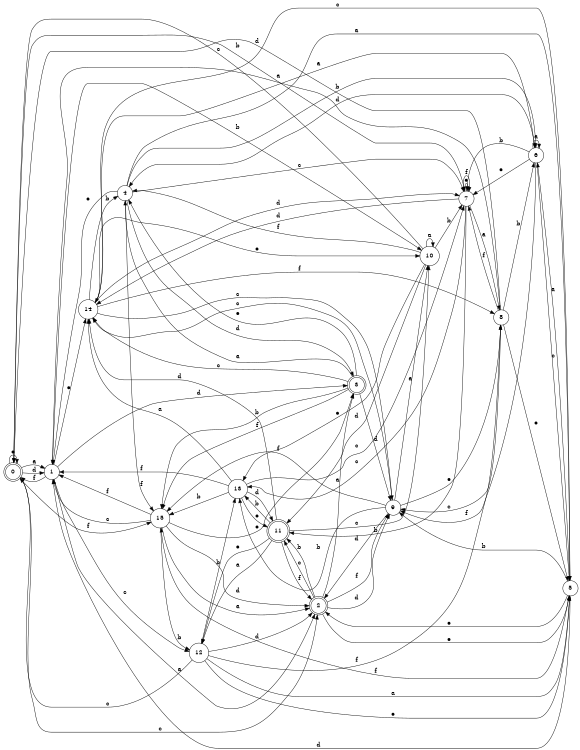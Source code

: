 digraph n13_8 {
__start0 [label="" shape="none"];

rankdir=LR;
size="8,5";

s0 [style="rounded,filled", color="black", fillcolor="white" shape="doublecircle", label="0"];
s1 [style="filled", color="black", fillcolor="white" shape="circle", label="1"];
s2 [style="rounded,filled", color="black", fillcolor="white" shape="doublecircle", label="2"];
s3 [style="rounded,filled", color="black", fillcolor="white" shape="doublecircle", label="3"];
s4 [style="filled", color="black", fillcolor="white" shape="circle", label="4"];
s5 [style="filled", color="black", fillcolor="white" shape="circle", label="5"];
s6 [style="filled", color="black", fillcolor="white" shape="circle", label="6"];
s7 [style="filled", color="black", fillcolor="white" shape="circle", label="7"];
s8 [style="filled", color="black", fillcolor="white" shape="circle", label="8"];
s9 [style="filled", color="black", fillcolor="white" shape="circle", label="9"];
s10 [style="filled", color="black", fillcolor="white" shape="circle", label="10"];
s11 [style="rounded,filled", color="black", fillcolor="white" shape="doublecircle", label="11"];
s12 [style="filled", color="black", fillcolor="white" shape="circle", label="12"];
s13 [style="filled", color="black", fillcolor="white" shape="circle", label="13"];
s14 [style="filled", color="black", fillcolor="white" shape="circle", label="14"];
s15 [style="filled", color="black", fillcolor="white" shape="circle", label="15"];
s0 -> s1 [label="a"];
s0 -> s7 [label="b"];
s0 -> s2 [label="c"];
s0 -> s1 [label="d"];
s0 -> s0 [label="e"];
s0 -> s15 [label="f"];
s1 -> s2 [label="a"];
s1 -> s10 [label="b"];
s1 -> s12 [label="c"];
s1 -> s3 [label="d"];
s1 -> s14 [label="e"];
s1 -> s0 [label="f"];
s2 -> s3 [label="a"];
s2 -> s11 [label="b"];
s2 -> s11 [label="c"];
s2 -> s9 [label="d"];
s2 -> s5 [label="e"];
s2 -> s9 [label="f"];
s3 -> s4 [label="a"];
s3 -> s15 [label="b"];
s3 -> s14 [label="c"];
s3 -> s9 [label="d"];
s3 -> s4 [label="e"];
s3 -> s15 [label="f"];
s4 -> s5 [label="a"];
s4 -> s6 [label="b"];
s4 -> s7 [label="c"];
s4 -> s3 [label="d"];
s4 -> s1 [label="e"];
s4 -> s15 [label="f"];
s5 -> s6 [label="a"];
s5 -> s9 [label="b"];
s5 -> s14 [label="c"];
s5 -> s1 [label="d"];
s5 -> s2 [label="e"];
s5 -> s15 [label="f"];
s6 -> s6 [label="a"];
s6 -> s7 [label="b"];
s6 -> s5 [label="c"];
s6 -> s4 [label="d"];
s6 -> s7 [label="e"];
s6 -> s9 [label="f"];
s7 -> s8 [label="a"];
s7 -> s11 [label="b"];
s7 -> s13 [label="c"];
s7 -> s14 [label="d"];
s7 -> s7 [label="e"];
s7 -> s7 [label="f"];
s8 -> s1 [label="a"];
s8 -> s6 [label="b"];
s8 -> s9 [label="c"];
s8 -> s0 [label="d"];
s8 -> s5 [label="e"];
s8 -> s7 [label="f"];
s9 -> s10 [label="a"];
s9 -> s13 [label="b"];
s9 -> s14 [label="c"];
s9 -> s2 [label="d"];
s9 -> s8 [label="e"];
s9 -> s15 [label="f"];
s10 -> s10 [label="a"];
s10 -> s7 [label="b"];
s10 -> s0 [label="c"];
s10 -> s11 [label="d"];
s10 -> s13 [label="e"];
s10 -> s4 [label="f"];
s11 -> s12 [label="a"];
s11 -> s13 [label="b"];
s11 -> s10 [label="c"];
s11 -> s14 [label="d"];
s11 -> s12 [label="e"];
s11 -> s2 [label="f"];
s12 -> s5 [label="a"];
s12 -> s13 [label="b"];
s12 -> s0 [label="c"];
s12 -> s2 [label="d"];
s12 -> s5 [label="e"];
s12 -> s8 [label="f"];
s13 -> s14 [label="a"];
s13 -> s15 [label="b"];
s13 -> s7 [label="c"];
s13 -> s11 [label="d"];
s13 -> s11 [label="e"];
s13 -> s1 [label="f"];
s14 -> s6 [label="a"];
s14 -> s4 [label="b"];
s14 -> s9 [label="c"];
s14 -> s7 [label="d"];
s14 -> s10 [label="e"];
s14 -> s8 [label="f"];
s15 -> s2 [label="a"];
s15 -> s12 [label="b"];
s15 -> s1 [label="c"];
s15 -> s2 [label="d"];
s15 -> s3 [label="e"];
s15 -> s1 [label="f"];

}